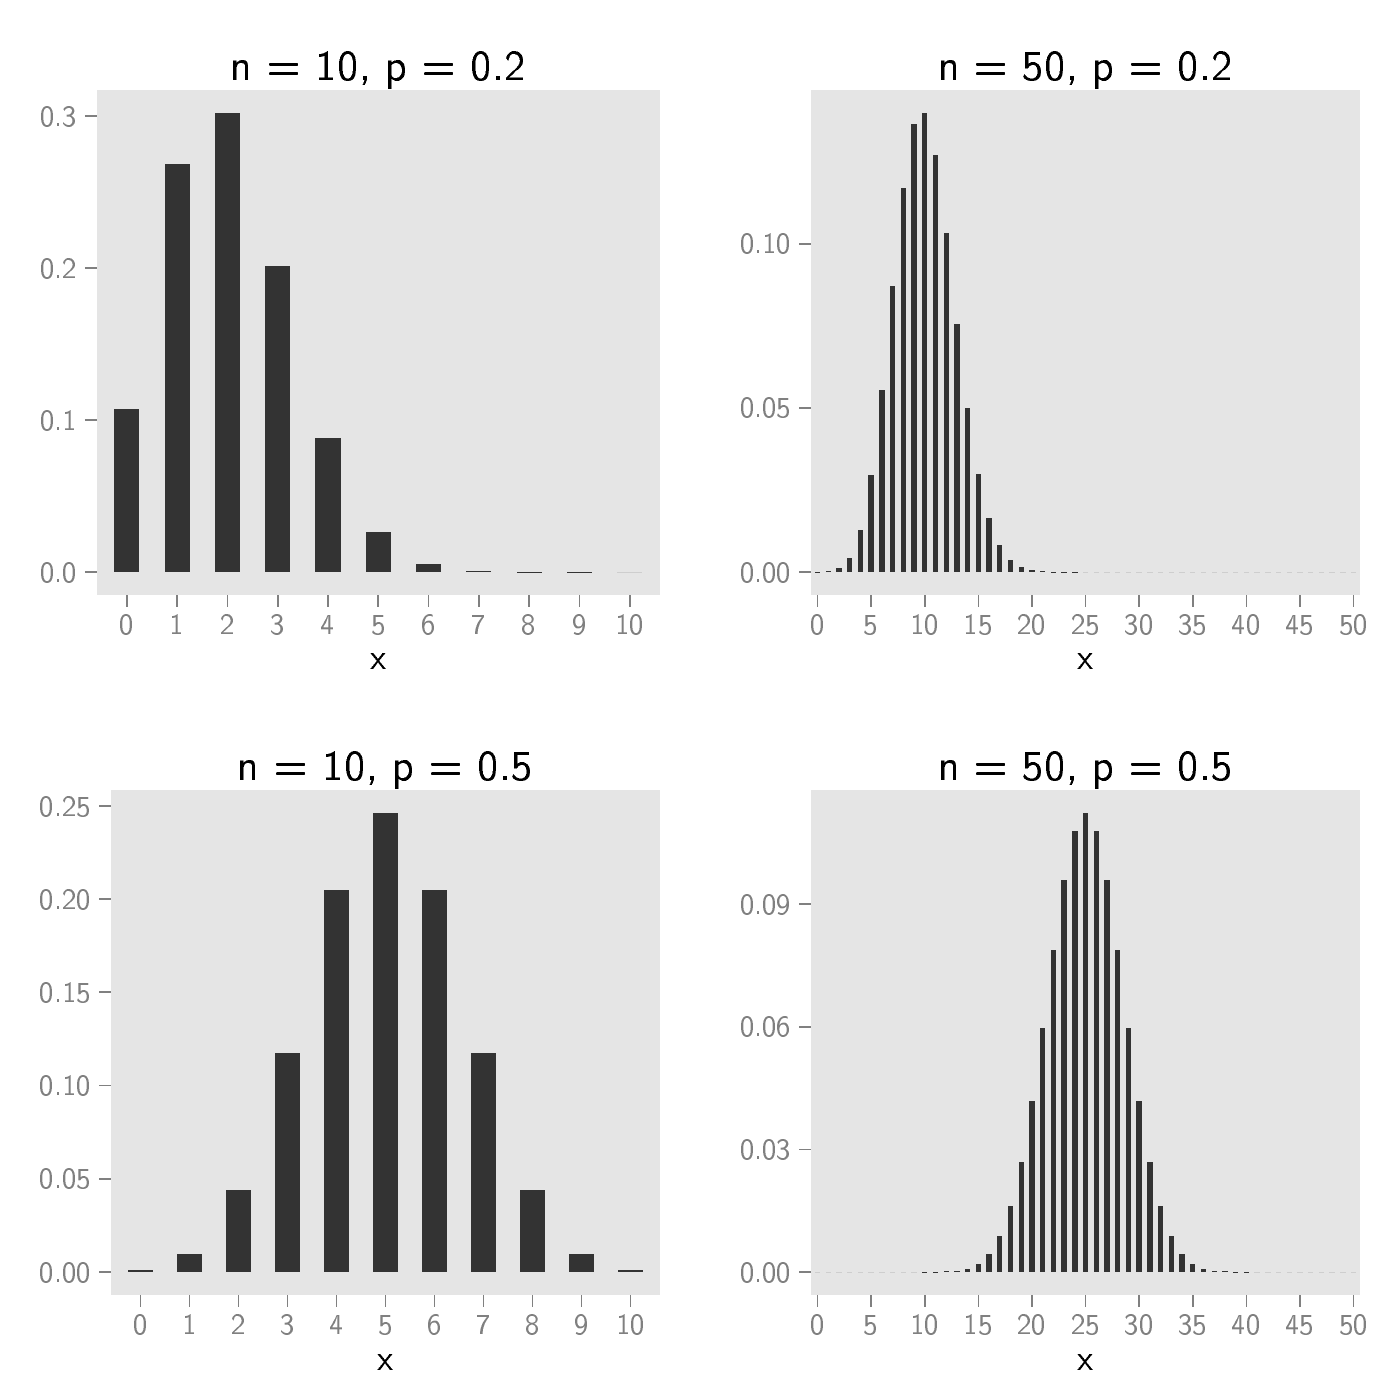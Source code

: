 % Created by tikzDevice version 0.8.1 on 2015-09-10 15:28:13
% !TEX encoding = UTF-8 Unicode
\batchmode
\makeatletter
\def\input@path{{/Users/matvi05/Dropbox/Teaching/ProbStatUProg/Lectures//}}
\makeatother
\documentclass[english,xcolor=svgnames, handout]{beamer}
\nonstopmode

\usepackage{tikz}

\usepackage[active,tightpage,psfixbb]{preview}

\PreviewEnvironment{pgfpicture}

\setlength\PreviewBorder{0pt}

\newcommand{\SweaveOpts}[1]{}  % do not interfere with LaTeX
\newcommand{\SweaveInput}[1]{} % because they are not real TeX commands
\newcommand{\Sexpr}[1]{}       % will only be parsed by R


\usepackage{mathpazo}
\usepackage[T1]{fontenc}
\usepackage[latin9]{inputenc}
\setcounter{secnumdepth}{3}
\setcounter{tocdepth}{3}
\usepackage{calc}
\usepackage{amsmath}
\usepackage{amssymb}
\usepackage{graphicx}

\makeatletter
%%%%%%%%%%%%%%%%%%%%%%%%%%%%%% Textclass specific LaTeX commands.
 % this default might be overridden by plain title style
 \newcommand\makebeamertitle{\frame{\maketitle}}%
 % (ERT) argument for the TOC
 \AtBeginDocument{%
   \let\origtableofcontents=\tableofcontents
   \def\tableofcontents{\@ifnextchar[{\origtableofcontents}{\gobbletableofcontents}}
   \def\gobbletableofcontents#1{\origtableofcontents}
 }

%%%%%%%%%%%%%%%%%%%%%%%%%%%%%% User specified LaTeX commands.
\setcounter{MaxMatrixCols}{10}
\usepackage{graphicx}
\usepackage{amsmath}
\usepackage{mathpazo}
\usepackage{hyperref}
%\usepackage{multimedia}
\usepackage{movie15}
\usepackage{xcolor}
\usepackage{colortbl}
\definecolor{RawSienna}{cmyk}{0,0.87,0.82,0.31}
\definecolor{gray97}{cmyk}{0,0,0,0.03}
\definecolor{robinsegg}{cmyk}{0.18,0.04,0,0.07}
\definecolor{cola}{cmyk}{0,0.315,0.35,0.155}

\newenvironment{stepenumerate}{\begin{enumerate}[<+->]}{\end{enumerate}}
\newenvironment{stepitemize}{\begin{itemize}[<+->]}{\end{itemize} }
\newenvironment{stepenumeratewithalert}{\begin{enumerate}[<+-| alert@+>]}{\end{enumerate}}
\newenvironment{stepitemizewithalert}{\begin{itemize}[<+-| alert@+>]}{\end{itemize} }
\usecolortheme[named=RawSienna]{structure}
%\usecolortheme[RGB={205,0,0}]{structure}
\setbeamertemplate{navigation symbols}{}
\useoutertheme{infolines}
\usetheme{default}
\setbeamertemplate{blocks}[shadow=true]
%\setbeamerfont{structure}{shape=\itshape}
\usefonttheme{structuresmallcapsserif}
\setbeamertemplate{background canvas}{
 % \ifnum \thepage>0 \relax % we are on the first page
%\includegraphics[width=\paperwidth,height=\paperheight]{/home/mv/Dropbox/Foton/IconsWallpaper/greyribbonLighter.jpg}
 % \else
 	% No background for page 2 and onwards
 % \fi
}

\makeatother

\usepackage{babel}

\begin{document}

\begin{tikzpicture}[x=1pt,y=1pt]
\definecolor{fillColor}{RGB}{255,255,255}
\path[use as bounding box,fill=fillColor,fill opacity=0.00] (0,0) rectangle (505.89,505.89);
\begin{scope}
\path[clip] (  0.00,252.94) rectangle (252.94,505.89);
\definecolor{drawColor}{RGB}{255,255,255}
\definecolor{fillColor}{RGB}{255,255,255}

\path[draw=drawColor,line width= 0.6pt,line join=round,line cap=round,fill=fillColor] (  0.00,252.94) rectangle (252.94,505.89);
\end{scope}
\begin{scope}
\path[clip] ( 34.91,290.94) rectangle (238.49,473.26);
\definecolor{fillColor}{gray}{0.90}

\path[fill=fillColor] ( 34.91,290.94) rectangle (238.49,473.26);
\definecolor{fillColor}{gray}{0.20}

\path[fill=fillColor] ( 41.28,299.22) rectangle ( 50.36,358.16);

\path[fill=fillColor] ( 59.45,299.22) rectangle ( 68.54,446.56);

\path[fill=fillColor] ( 77.63,299.22) rectangle ( 86.72,464.97);

\path[fill=fillColor] ( 95.80,299.22) rectangle (104.89,409.72);

\path[fill=fillColor] (113.98,299.22) rectangle (123.07,347.57);

\path[fill=fillColor] (132.16,299.22) rectangle (141.25,313.73);

\path[fill=fillColor] (150.33,299.22) rectangle (159.42,302.24);

\path[fill=fillColor] (168.51,299.22) rectangle (177.60,299.65);

\path[fill=fillColor] (186.69,299.22) rectangle (195.78,299.26);

\path[fill=fillColor] (204.86,299.22) rectangle (213.95,299.23);

\path[fill=fillColor] (223.04,299.22) rectangle (232.13,299.22);
\end{scope}
\begin{scope}
\path[clip] (  0.00,  0.00) rectangle (505.89,505.89);
\definecolor{drawColor}{gray}{0.50}

\node[text=drawColor,anchor=base east,inner sep=0pt, outer sep=0pt, scale=  0.96] at ( 27.80,295.57) {0.0};

\node[text=drawColor,anchor=base east,inner sep=0pt, outer sep=0pt, scale=  0.96] at ( 27.80,350.46) {0.1};

\node[text=drawColor,anchor=base east,inner sep=0pt, outer sep=0pt, scale=  0.96] at ( 27.80,405.35) {0.2};

\node[text=drawColor,anchor=base east,inner sep=0pt, outer sep=0pt, scale=  0.96] at ( 27.80,460.23) {0.3};
\end{scope}
\begin{scope}
\path[clip] (  0.00,  0.00) rectangle (505.89,505.89);
\definecolor{drawColor}{gray}{0.50}

\path[draw=drawColor,line width= 0.6pt,line join=round] ( 30.65,299.22) --
	( 34.91,299.22);

\path[draw=drawColor,line width= 0.6pt,line join=round] ( 30.65,354.11) --
	( 34.91,354.11);

\path[draw=drawColor,line width= 0.6pt,line join=round] ( 30.65,408.99) --
	( 34.91,408.99);

\path[draw=drawColor,line width= 0.6pt,line join=round] ( 30.65,463.88) --
	( 34.91,463.88);
\end{scope}
\begin{scope}
\path[clip] (  0.00,  0.00) rectangle (505.89,505.89);
\definecolor{drawColor}{gray}{0.50}

\path[draw=drawColor,line width= 0.6pt,line join=round] ( 45.82,286.67) --
	( 45.82,290.94);

\path[draw=drawColor,line width= 0.6pt,line join=round] ( 64.00,286.67) --
	( 64.00,290.94);

\path[draw=drawColor,line width= 0.6pt,line join=round] ( 82.17,286.67) --
	( 82.17,290.94);

\path[draw=drawColor,line width= 0.6pt,line join=round] (100.35,286.67) --
	(100.35,290.94);

\path[draw=drawColor,line width= 0.6pt,line join=round] (118.53,286.67) --
	(118.53,290.94);

\path[draw=drawColor,line width= 0.6pt,line join=round] (136.70,286.67) --
	(136.70,290.94);

\path[draw=drawColor,line width= 0.6pt,line join=round] (154.88,286.67) --
	(154.88,290.94);

\path[draw=drawColor,line width= 0.6pt,line join=round] (173.06,286.67) --
	(173.06,290.94);

\path[draw=drawColor,line width= 0.6pt,line join=round] (191.23,286.67) --
	(191.23,290.94);

\path[draw=drawColor,line width= 0.6pt,line join=round] (209.41,286.67) --
	(209.41,290.94);

\path[draw=drawColor,line width= 0.6pt,line join=round] (227.59,286.67) --
	(227.59,290.94);
\end{scope}
\begin{scope}
\path[clip] (  0.00,  0.00) rectangle (505.89,505.89);
\definecolor{drawColor}{gray}{0.50}

\node[text=drawColor,anchor=base,inner sep=0pt, outer sep=0pt, scale=  0.96] at ( 45.82,276.52) {0};

\node[text=drawColor,anchor=base,inner sep=0pt, outer sep=0pt, scale=  0.96] at ( 64.00,276.52) {1};

\node[text=drawColor,anchor=base,inner sep=0pt, outer sep=0pt, scale=  0.96] at ( 82.17,276.52) {2};

\node[text=drawColor,anchor=base,inner sep=0pt, outer sep=0pt, scale=  0.96] at (100.35,276.52) {3};

\node[text=drawColor,anchor=base,inner sep=0pt, outer sep=0pt, scale=  0.96] at (118.53,276.52) {4};

\node[text=drawColor,anchor=base,inner sep=0pt, outer sep=0pt, scale=  0.96] at (136.70,276.52) {5};

\node[text=drawColor,anchor=base,inner sep=0pt, outer sep=0pt, scale=  0.96] at (154.88,276.52) {6};

\node[text=drawColor,anchor=base,inner sep=0pt, outer sep=0pt, scale=  0.96] at (173.06,276.52) {7};

\node[text=drawColor,anchor=base,inner sep=0pt, outer sep=0pt, scale=  0.96] at (191.23,276.52) {8};

\node[text=drawColor,anchor=base,inner sep=0pt, outer sep=0pt, scale=  0.96] at (209.41,276.52) {9};

\node[text=drawColor,anchor=base,inner sep=0pt, outer sep=0pt, scale=  0.96] at (227.59,276.52) {10};
\end{scope}
\begin{scope}
\path[clip] (  0.00,  0.00) rectangle (505.89,505.89);
\definecolor{drawColor}{RGB}{0,0,0}

\node[text=drawColor,anchor=base,inner sep=0pt, outer sep=0pt, scale=  1.20] at (136.70,263.79) {x};
\end{scope}
\begin{scope}
\path[clip] (  0.00,  0.00) rectangle (505.89,505.89);
\definecolor{drawColor}{RGB}{0,0,0}

\node[text=drawColor,anchor=base,inner sep=0pt, outer sep=0pt, scale=  1.44] at (136.70,476.87) {n = 10, p = 0.2};
\end{scope}
\begin{scope}
\path[clip] (  0.00,  0.00) rectangle (252.94,252.94);
\definecolor{drawColor}{RGB}{255,255,255}
\definecolor{fillColor}{RGB}{255,255,255}

\path[draw=drawColor,line width= 0.6pt,line join=round,line cap=round,fill=fillColor] (  0.00, -0.00) rectangle (252.94,252.94);
\end{scope}
\begin{scope}
\path[clip] ( 40.14, 37.99) rectangle (238.49,220.32);
\definecolor{fillColor}{gray}{0.90}

\path[fill=fillColor] ( 40.14, 37.99) rectangle (238.49,220.32);
\definecolor{fillColor}{gray}{0.20}

\path[fill=fillColor] ( 46.33, 46.28) rectangle ( 55.19, 46.94);

\path[fill=fillColor] ( 64.04, 46.28) rectangle ( 72.90, 52.86);

\path[fill=fillColor] ( 81.76, 46.28) rectangle ( 90.61, 75.88);

\path[fill=fillColor] ( 99.47, 46.28) rectangle (108.32,125.21);

\path[fill=fillColor] (117.18, 46.28) rectangle (126.03,184.40);

\path[fill=fillColor] (134.89, 46.28) rectangle (143.74,212.03);

\path[fill=fillColor] (152.60, 46.28) rectangle (161.45,184.40);

\path[fill=fillColor] (170.31, 46.28) rectangle (179.16,125.21);

\path[fill=fillColor] (188.02, 46.28) rectangle (196.87, 75.88);

\path[fill=fillColor] (205.73, 46.28) rectangle (214.58, 52.86);

\path[fill=fillColor] (223.44, 46.28) rectangle (232.29, 46.94);
\end{scope}
\begin{scope}
\path[clip] (  0.00,  0.00) rectangle (505.89,505.89);
\definecolor{drawColor}{gray}{0.50}

\node[text=drawColor,anchor=base east,inner sep=0pt, outer sep=0pt, scale=  0.96] at ( 33.02, 42.63) {0.00};

\node[text=drawColor,anchor=base east,inner sep=0pt, outer sep=0pt, scale=  0.96] at ( 33.02, 76.30) {0.05};

\node[text=drawColor,anchor=base east,inner sep=0pt, outer sep=0pt, scale=  0.96] at ( 33.02,109.98) {0.10};

\node[text=drawColor,anchor=base east,inner sep=0pt, outer sep=0pt, scale=  0.96] at ( 33.02,143.66) {0.15};

\node[text=drawColor,anchor=base east,inner sep=0pt, outer sep=0pt, scale=  0.96] at ( 33.02,177.33) {0.20};

\node[text=drawColor,anchor=base east,inner sep=0pt, outer sep=0pt, scale=  0.96] at ( 33.02,211.01) {0.25};
\end{scope}
\begin{scope}
\path[clip] (  0.00,  0.00) rectangle (505.89,505.89);
\definecolor{drawColor}{gray}{0.50}

\path[draw=drawColor,line width= 0.6pt,line join=round] ( 35.87, 46.28) --
	( 40.14, 46.28);

\path[draw=drawColor,line width= 0.6pt,line join=round] ( 35.87, 79.95) --
	( 40.14, 79.95);

\path[draw=drawColor,line width= 0.6pt,line join=round] ( 35.87,113.63) --
	( 40.14,113.63);

\path[draw=drawColor,line width= 0.6pt,line join=round] ( 35.87,147.31) --
	( 40.14,147.31);

\path[draw=drawColor,line width= 0.6pt,line join=round] ( 35.87,180.98) --
	( 40.14,180.98);

\path[draw=drawColor,line width= 0.6pt,line join=round] ( 35.87,214.66) --
	( 40.14,214.66);
\end{scope}
\begin{scope}
\path[clip] (  0.00,  0.00) rectangle (505.89,505.89);
\definecolor{drawColor}{gray}{0.50}

\path[draw=drawColor,line width= 0.6pt,line join=round] ( 50.76, 33.72) --
	( 50.76, 37.99);

\path[draw=drawColor,line width= 0.6pt,line join=round] ( 68.47, 33.72) --
	( 68.47, 37.99);

\path[draw=drawColor,line width= 0.6pt,line join=round] ( 86.18, 33.72) --
	( 86.18, 37.99);

\path[draw=drawColor,line width= 0.6pt,line join=round] (103.89, 33.72) --
	(103.89, 37.99);

\path[draw=drawColor,line width= 0.6pt,line join=round] (121.60, 33.72) --
	(121.60, 37.99);

\path[draw=drawColor,line width= 0.6pt,line join=round] (139.31, 33.72) --
	(139.31, 37.99);

\path[draw=drawColor,line width= 0.6pt,line join=round] (157.02, 33.72) --
	(157.02, 37.99);

\path[draw=drawColor,line width= 0.6pt,line join=round] (174.73, 33.72) --
	(174.73, 37.99);

\path[draw=drawColor,line width= 0.6pt,line join=round] (192.44, 33.72) --
	(192.44, 37.99);

\path[draw=drawColor,line width= 0.6pt,line join=round] (210.15, 33.72) --
	(210.15, 37.99);

\path[draw=drawColor,line width= 0.6pt,line join=round] (227.86, 33.72) --
	(227.86, 37.99);
\end{scope}
\begin{scope}
\path[clip] (  0.00,  0.00) rectangle (505.89,505.89);
\definecolor{drawColor}{gray}{0.50}

\node[text=drawColor,anchor=base,inner sep=0pt, outer sep=0pt, scale=  0.96] at ( 50.76, 23.58) {0};

\node[text=drawColor,anchor=base,inner sep=0pt, outer sep=0pt, scale=  0.96] at ( 68.47, 23.58) {1};

\node[text=drawColor,anchor=base,inner sep=0pt, outer sep=0pt, scale=  0.96] at ( 86.18, 23.58) {2};

\node[text=drawColor,anchor=base,inner sep=0pt, outer sep=0pt, scale=  0.96] at (103.89, 23.58) {3};

\node[text=drawColor,anchor=base,inner sep=0pt, outer sep=0pt, scale=  0.96] at (121.60, 23.58) {4};

\node[text=drawColor,anchor=base,inner sep=0pt, outer sep=0pt, scale=  0.96] at (139.31, 23.58) {5};

\node[text=drawColor,anchor=base,inner sep=0pt, outer sep=0pt, scale=  0.96] at (157.02, 23.58) {6};

\node[text=drawColor,anchor=base,inner sep=0pt, outer sep=0pt, scale=  0.96] at (174.73, 23.58) {7};

\node[text=drawColor,anchor=base,inner sep=0pt, outer sep=0pt, scale=  0.96] at (192.44, 23.58) {8};

\node[text=drawColor,anchor=base,inner sep=0pt, outer sep=0pt, scale=  0.96] at (210.15, 23.58) {9};

\node[text=drawColor,anchor=base,inner sep=0pt, outer sep=0pt, scale=  0.96] at (227.86, 23.58) {10};
\end{scope}
\begin{scope}
\path[clip] (  0.00,  0.00) rectangle (505.89,505.89);
\definecolor{drawColor}{RGB}{0,0,0}

\node[text=drawColor,anchor=base,inner sep=0pt, outer sep=0pt, scale=  1.20] at (139.31, 10.84) {x};
\end{scope}
\begin{scope}
\path[clip] (  0.00,  0.00) rectangle (505.89,505.89);
\definecolor{drawColor}{RGB}{0,0,0}

\node[text=drawColor,anchor=base,inner sep=0pt, outer sep=0pt, scale=  1.44] at (139.31,223.93) {n = 10, p = 0.5};
\end{scope}
\begin{scope}
\path[clip] (252.94,252.94) rectangle (505.89,505.89);
\definecolor{drawColor}{RGB}{255,255,255}
\definecolor{fillColor}{RGB}{255,255,255}

\path[draw=drawColor,line width= 0.6pt,line join=round,line cap=round,fill=fillColor] (252.94,252.94) rectangle (505.89,505.89);
\end{scope}
\begin{scope}
\path[clip] (293.08,290.94) rectangle (491.44,473.26);
\definecolor{fillColor}{gray}{0.90}

\path[fill=fillColor] (293.08,290.94) rectangle (491.44,473.26);
\definecolor{fillColor}{gray}{0.20}

\path[fill=fillColor] (294.44,299.22) rectangle (296.37,299.24);

\path[fill=fillColor] (298.31,299.22) rectangle (300.25,299.43);

\path[fill=fillColor] (302.19,299.22) rectangle (304.12,300.52);

\path[fill=fillColor] (306.06,299.22) rectangle (308.00,304.40);

\path[fill=fillColor] (309.93,299.22) rectangle (311.87,314.44);

\path[fill=fillColor] (313.81,299.22) rectangle (315.74,334.23);

\path[fill=fillColor] (317.68,299.22) rectangle (319.62,364.86);

\path[fill=fillColor] (321.56,299.22) rectangle (323.49,402.37);

\path[fill=fillColor] (325.43,299.22) rectangle (327.37,437.83);

\path[fill=fillColor] (329.30,299.22) rectangle (331.24,460.93);

\path[fill=fillColor] (333.18,299.22) rectangle (335.12,464.97);

\path[fill=fillColor] (337.05,299.22) rectangle (338.99,449.90);

\path[fill=fillColor] (340.93,299.22) rectangle (342.86,421.65);

\path[fill=fillColor] (344.80,299.22) rectangle (346.74,388.69);

\path[fill=fillColor] (348.67,299.22) rectangle (350.61,358.34);

\path[fill=fillColor] (352.55,299.22) rectangle (354.49,334.69);

\path[fill=fillColor] (356.42,299.22) rectangle (358.36,318.62);

\path[fill=fillColor] (360.30,299.22) rectangle (362.23,308.92);

\path[fill=fillColor] (364.17,299.22) rectangle (366.11,303.67);

\path[fill=fillColor] (368.05,299.22) rectangle (369.98,301.09);

\path[fill=fillColor] (371.92,299.22) rectangle (373.86,299.95);

\path[fill=fillColor] (375.79,299.22) rectangle (377.73,299.48);

\path[fill=fillColor] (379.67,299.22) rectangle (381.60,299.31);

\path[fill=fillColor] (383.54,299.22) rectangle (385.48,299.25);

\path[fill=fillColor] (387.42,299.22) rectangle (389.35,299.23);

\path[fill=fillColor] (391.29,299.22) rectangle (393.23,299.22);

\path[fill=fillColor] (395.16,299.22) rectangle (397.10,299.22);

\path[fill=fillColor] (399.04,299.22) rectangle (400.98,299.22);

\path[fill=fillColor] (402.91,299.22) rectangle (404.85,299.22);

\path[fill=fillColor] (406.79,299.22) rectangle (408.72,299.22);

\path[fill=fillColor] (410.66,299.22) rectangle (412.60,299.22);

\path[fill=fillColor] (414.53,299.22) rectangle (416.47,299.22);

\path[fill=fillColor] (418.41,299.22) rectangle (420.35,299.22);

\path[fill=fillColor] (422.28,299.22) rectangle (424.22,299.22);

\path[fill=fillColor] (426.16,299.22) rectangle (428.09,299.22);

\path[fill=fillColor] (430.03,299.22) rectangle (431.97,299.22);

\path[fill=fillColor] (433.91,299.22) rectangle (435.84,299.22);

\path[fill=fillColor] (437.78,299.22) rectangle (439.72,299.22);

\path[fill=fillColor] (441.65,299.22) rectangle (443.59,299.22);

\path[fill=fillColor] (445.53,299.22) rectangle (447.46,299.22);

\path[fill=fillColor] (449.40,299.22) rectangle (451.34,299.22);

\path[fill=fillColor] (453.28,299.22) rectangle (455.21,299.22);

\path[fill=fillColor] (457.15,299.22) rectangle (459.09,299.22);

\path[fill=fillColor] (461.02,299.22) rectangle (462.96,299.22);

\path[fill=fillColor] (464.90,299.22) rectangle (466.84,299.22);

\path[fill=fillColor] (468.77,299.22) rectangle (470.71,299.22);

\path[fill=fillColor] (472.65,299.22) rectangle (474.58,299.22);

\path[fill=fillColor] (476.52,299.22) rectangle (478.46,299.22);

\path[fill=fillColor] (480.39,299.22) rectangle (482.33,299.22);

\path[fill=fillColor] (484.27,299.22) rectangle (486.21,299.22);

\path[fill=fillColor] (488.14,299.22) rectangle (490.08,299.22);
\end{scope}
\begin{scope}
\path[clip] (  0.00,  0.00) rectangle (505.89,505.89);
\definecolor{drawColor}{gray}{0.50}

\node[text=drawColor,anchor=base east,inner sep=0pt, outer sep=0pt, scale=  0.96] at (285.97,295.57) {0.00};

\node[text=drawColor,anchor=base east,inner sep=0pt, outer sep=0pt, scale=  0.96] at (285.97,354.85) {0.05};

\node[text=drawColor,anchor=base east,inner sep=0pt, outer sep=0pt, scale=  0.96] at (285.97,414.12) {0.10};
\end{scope}
\begin{scope}
\path[clip] (  0.00,  0.00) rectangle (505.89,505.89);
\definecolor{drawColor}{gray}{0.50}

\path[draw=drawColor,line width= 0.6pt,line join=round] (288.81,299.22) --
	(293.08,299.22);

\path[draw=drawColor,line width= 0.6pt,line join=round] (288.81,358.50) --
	(293.08,358.50);

\path[draw=drawColor,line width= 0.6pt,line join=round] (288.81,417.77) --
	(293.08,417.77);
\end{scope}
\begin{scope}
\path[clip] (  0.00,  0.00) rectangle (505.89,505.89);
\definecolor{drawColor}{gray}{0.50}

\path[draw=drawColor,line width= 0.6pt,line join=round] (295.41,286.67) --
	(295.41,290.94);

\path[draw=drawColor,line width= 0.6pt,line join=round] (314.78,286.67) --
	(314.78,290.94);

\path[draw=drawColor,line width= 0.6pt,line join=round] (334.15,286.67) --
	(334.15,290.94);

\path[draw=drawColor,line width= 0.6pt,line join=round] (353.52,286.67) --
	(353.52,290.94);

\path[draw=drawColor,line width= 0.6pt,line join=round] (372.89,286.67) --
	(372.89,290.94);

\path[draw=drawColor,line width= 0.6pt,line join=round] (392.26,286.67) --
	(392.26,290.94);

\path[draw=drawColor,line width= 0.6pt,line join=round] (411.63,286.67) --
	(411.63,290.94);

\path[draw=drawColor,line width= 0.6pt,line join=round] (431.00,286.67) --
	(431.00,290.94);

\path[draw=drawColor,line width= 0.6pt,line join=round] (450.37,286.67) --
	(450.37,290.94);

\path[draw=drawColor,line width= 0.6pt,line join=round] (469.74,286.67) --
	(469.74,290.94);

\path[draw=drawColor,line width= 0.6pt,line join=round] (489.11,286.67) --
	(489.11,290.94);
\end{scope}
\begin{scope}
\path[clip] (  0.00,  0.00) rectangle (505.89,505.89);
\definecolor{drawColor}{gray}{0.50}

\node[text=drawColor,anchor=base,inner sep=0pt, outer sep=0pt, scale=  0.96] at (295.41,276.52) {0};

\node[text=drawColor,anchor=base,inner sep=0pt, outer sep=0pt, scale=  0.96] at (314.78,276.52) {5};

\node[text=drawColor,anchor=base,inner sep=0pt, outer sep=0pt, scale=  0.96] at (334.15,276.52) {10};

\node[text=drawColor,anchor=base,inner sep=0pt, outer sep=0pt, scale=  0.96] at (353.52,276.52) {15};

\node[text=drawColor,anchor=base,inner sep=0pt, outer sep=0pt, scale=  0.96] at (372.89,276.52) {20};

\node[text=drawColor,anchor=base,inner sep=0pt, outer sep=0pt, scale=  0.96] at (392.26,276.52) {25};

\node[text=drawColor,anchor=base,inner sep=0pt, outer sep=0pt, scale=  0.96] at (411.63,276.52) {30};

\node[text=drawColor,anchor=base,inner sep=0pt, outer sep=0pt, scale=  0.96] at (431.00,276.52) {35};

\node[text=drawColor,anchor=base,inner sep=0pt, outer sep=0pt, scale=  0.96] at (450.37,276.52) {40};

\node[text=drawColor,anchor=base,inner sep=0pt, outer sep=0pt, scale=  0.96] at (469.74,276.52) {45};

\node[text=drawColor,anchor=base,inner sep=0pt, outer sep=0pt, scale=  0.96] at (489.11,276.52) {50};
\end{scope}
\begin{scope}
\path[clip] (  0.00,  0.00) rectangle (505.89,505.89);
\definecolor{drawColor}{RGB}{0,0,0}

\node[text=drawColor,anchor=base,inner sep=0pt, outer sep=0pt, scale=  1.20] at (392.26,263.79) {x};
\end{scope}
\begin{scope}
\path[clip] (  0.00,  0.00) rectangle (505.89,505.89);
\definecolor{drawColor}{RGB}{0,0,0}

\node[text=drawColor,anchor=base,inner sep=0pt, outer sep=0pt, scale=  1.44] at (392.26,476.87) {n = 50, p = 0.2};
\end{scope}
\begin{scope}
\path[clip] (252.94,  0.00) rectangle (505.89,252.94);
\definecolor{drawColor}{RGB}{255,255,255}
\definecolor{fillColor}{RGB}{255,255,255}

\path[draw=drawColor,line width= 0.6pt,line join=round,line cap=round,fill=fillColor] (252.94, -0.00) rectangle (505.89,252.94);
\end{scope}
\begin{scope}
\path[clip] (293.08, 37.99) rectangle (491.44,220.32);
\definecolor{fillColor}{gray}{0.90}

\path[fill=fillColor] (293.08, 37.99) rectangle (491.44,220.32);
\definecolor{fillColor}{gray}{0.20}

\path[fill=fillColor] (294.44, 46.28) rectangle (296.37, 46.28);

\path[fill=fillColor] (298.31, 46.28) rectangle (300.25, 46.28);

\path[fill=fillColor] (302.19, 46.28) rectangle (304.12, 46.28);

\path[fill=fillColor] (306.06, 46.28) rectangle (308.00, 46.28);

\path[fill=fillColor] (309.93, 46.28) rectangle (311.87, 46.28);

\path[fill=fillColor] (313.81, 46.28) rectangle (315.74, 46.28);

\path[fill=fillColor] (317.68, 46.28) rectangle (319.62, 46.28);

\path[fill=fillColor] (321.56, 46.28) rectangle (323.49, 46.28);

\path[fill=fillColor] (325.43, 46.28) rectangle (327.37, 46.28);

\path[fill=fillColor] (329.30, 46.28) rectangle (331.24, 46.28);

\path[fill=fillColor] (333.18, 46.28) rectangle (335.12, 46.29);

\path[fill=fillColor] (337.05, 46.28) rectangle (338.99, 46.33);

\path[fill=fillColor] (340.93, 46.28) rectangle (342.86, 46.44);

\path[fill=fillColor] (344.80, 46.28) rectangle (346.74, 46.74);

\path[fill=fillColor] (348.67, 46.28) rectangle (350.61, 47.51);

\path[fill=fillColor] (352.55, 46.28) rectangle (354.49, 49.23);

\path[fill=fillColor] (356.42, 46.28) rectangle (358.36, 52.73);

\path[fill=fillColor] (360.30, 46.28) rectangle (362.23, 59.19);

\path[fill=fillColor] (364.17, 46.28) rectangle (366.11, 69.95);

\path[fill=fillColor] (368.05, 46.28) rectangle (369.98, 86.15);

\path[fill=fillColor] (371.92, 46.28) rectangle (373.86,108.07);

\path[fill=fillColor] (375.79, 46.28) rectangle (377.73,134.56);

\path[fill=fillColor] (379.67, 46.28) rectangle (381.60,162.65);

\path[fill=fillColor] (383.54, 46.28) rectangle (385.48,187.94);

\path[fill=fillColor] (387.42, 46.28) rectangle (389.35,205.65);

\path[fill=fillColor] (391.29, 46.28) rectangle (393.23,212.03);

\path[fill=fillColor] (395.16, 46.28) rectangle (397.10,205.65);

\path[fill=fillColor] (399.04, 46.28) rectangle (400.98,187.94);

\path[fill=fillColor] (402.91, 46.28) rectangle (404.85,162.65);

\path[fill=fillColor] (406.79, 46.28) rectangle (408.72,134.56);

\path[fill=fillColor] (410.66, 46.28) rectangle (412.60,108.07);

\path[fill=fillColor] (414.53, 46.28) rectangle (416.47, 86.15);

\path[fill=fillColor] (418.41, 46.28) rectangle (420.35, 69.95);

\path[fill=fillColor] (422.28, 46.28) rectangle (424.22, 59.19);

\path[fill=fillColor] (426.16, 46.28) rectangle (428.09, 52.73);

\path[fill=fillColor] (430.03, 46.28) rectangle (431.97, 49.23);

\path[fill=fillColor] (433.91, 46.28) rectangle (435.84, 47.51);

\path[fill=fillColor] (437.78, 46.28) rectangle (439.72, 46.74);

\path[fill=fillColor] (441.65, 46.28) rectangle (443.59, 46.44);

\path[fill=fillColor] (445.53, 46.28) rectangle (447.46, 46.33);

\path[fill=fillColor] (449.40, 46.28) rectangle (451.34, 46.29);

\path[fill=fillColor] (453.28, 46.28) rectangle (455.21, 46.28);

\path[fill=fillColor] (457.15, 46.28) rectangle (459.09, 46.28);

\path[fill=fillColor] (461.02, 46.28) rectangle (462.96, 46.28);

\path[fill=fillColor] (464.90, 46.28) rectangle (466.84, 46.28);

\path[fill=fillColor] (468.77, 46.28) rectangle (470.71, 46.28);

\path[fill=fillColor] (472.65, 46.28) rectangle (474.58, 46.28);

\path[fill=fillColor] (476.52, 46.28) rectangle (478.46, 46.28);

\path[fill=fillColor] (480.39, 46.28) rectangle (482.33, 46.28);

\path[fill=fillColor] (484.27, 46.28) rectangle (486.21, 46.28);

\path[fill=fillColor] (488.14, 46.28) rectangle (490.08, 46.28);
\end{scope}
\begin{scope}
\path[clip] (  0.00,  0.00) rectangle (505.89,505.89);
\definecolor{drawColor}{gray}{0.50}

\node[text=drawColor,anchor=base east,inner sep=0pt, outer sep=0pt, scale=  0.96] at (285.97, 42.63) {0.00};

\node[text=drawColor,anchor=base east,inner sep=0pt, outer sep=0pt, scale=  0.96] at (285.97, 86.92) {0.03};

\node[text=drawColor,anchor=base east,inner sep=0pt, outer sep=0pt, scale=  0.96] at (285.97,131.21) {0.06};

\node[text=drawColor,anchor=base east,inner sep=0pt, outer sep=0pt, scale=  0.96] at (285.97,175.49) {0.09};
\end{scope}
\begin{scope}
\path[clip] (  0.00,  0.00) rectangle (505.89,505.89);
\definecolor{drawColor}{gray}{0.50}

\path[draw=drawColor,line width= 0.6pt,line join=round] (288.81, 46.28) --
	(293.08, 46.28);

\path[draw=drawColor,line width= 0.6pt,line join=round] (288.81, 90.57) --
	(293.08, 90.57);

\path[draw=drawColor,line width= 0.6pt,line join=round] (288.81,134.85) --
	(293.08,134.85);

\path[draw=drawColor,line width= 0.6pt,line join=round] (288.81,179.14) --
	(293.08,179.14);
\end{scope}
\begin{scope}
\path[clip] (  0.00,  0.00) rectangle (505.89,505.89);
\definecolor{drawColor}{gray}{0.50}

\path[draw=drawColor,line width= 0.6pt,line join=round] (295.41, 33.72) --
	(295.41, 37.99);

\path[draw=drawColor,line width= 0.6pt,line join=round] (314.78, 33.72) --
	(314.78, 37.99);

\path[draw=drawColor,line width= 0.6pt,line join=round] (334.15, 33.72) --
	(334.15, 37.99);

\path[draw=drawColor,line width= 0.6pt,line join=round] (353.52, 33.72) --
	(353.52, 37.99);

\path[draw=drawColor,line width= 0.6pt,line join=round] (372.89, 33.72) --
	(372.89, 37.99);

\path[draw=drawColor,line width= 0.6pt,line join=round] (392.26, 33.72) --
	(392.26, 37.99);

\path[draw=drawColor,line width= 0.6pt,line join=round] (411.63, 33.72) --
	(411.63, 37.99);

\path[draw=drawColor,line width= 0.6pt,line join=round] (431.00, 33.72) --
	(431.00, 37.99);

\path[draw=drawColor,line width= 0.6pt,line join=round] (450.37, 33.72) --
	(450.37, 37.99);

\path[draw=drawColor,line width= 0.6pt,line join=round] (469.74, 33.72) --
	(469.74, 37.99);

\path[draw=drawColor,line width= 0.6pt,line join=round] (489.11, 33.72) --
	(489.11, 37.99);
\end{scope}
\begin{scope}
\path[clip] (  0.00,  0.00) rectangle (505.89,505.89);
\definecolor{drawColor}{gray}{0.50}

\node[text=drawColor,anchor=base,inner sep=0pt, outer sep=0pt, scale=  0.96] at (295.41, 23.58) {0};

\node[text=drawColor,anchor=base,inner sep=0pt, outer sep=0pt, scale=  0.96] at (314.78, 23.58) {5};

\node[text=drawColor,anchor=base,inner sep=0pt, outer sep=0pt, scale=  0.96] at (334.15, 23.58) {10};

\node[text=drawColor,anchor=base,inner sep=0pt, outer sep=0pt, scale=  0.96] at (353.52, 23.58) {15};

\node[text=drawColor,anchor=base,inner sep=0pt, outer sep=0pt, scale=  0.96] at (372.89, 23.58) {20};

\node[text=drawColor,anchor=base,inner sep=0pt, outer sep=0pt, scale=  0.96] at (392.26, 23.58) {25};

\node[text=drawColor,anchor=base,inner sep=0pt, outer sep=0pt, scale=  0.96] at (411.63, 23.58) {30};

\node[text=drawColor,anchor=base,inner sep=0pt, outer sep=0pt, scale=  0.96] at (431.00, 23.58) {35};

\node[text=drawColor,anchor=base,inner sep=0pt, outer sep=0pt, scale=  0.96] at (450.37, 23.58) {40};

\node[text=drawColor,anchor=base,inner sep=0pt, outer sep=0pt, scale=  0.96] at (469.74, 23.58) {45};

\node[text=drawColor,anchor=base,inner sep=0pt, outer sep=0pt, scale=  0.96] at (489.11, 23.58) {50};
\end{scope}
\begin{scope}
\path[clip] (  0.00,  0.00) rectangle (505.89,505.89);
\definecolor{drawColor}{RGB}{0,0,0}

\node[text=drawColor,anchor=base,inner sep=0pt, outer sep=0pt, scale=  1.20] at (392.26, 10.84) {x};
\end{scope}
\begin{scope}
\path[clip] (  0.00,  0.00) rectangle (505.89,505.89);
\definecolor{drawColor}{RGB}{0,0,0}

\node[text=drawColor,anchor=base,inner sep=0pt, outer sep=0pt, scale=  1.44] at (392.26,223.93) {n = 50, p = 0.5};
\end{scope}
\end{tikzpicture}

\end{document}

